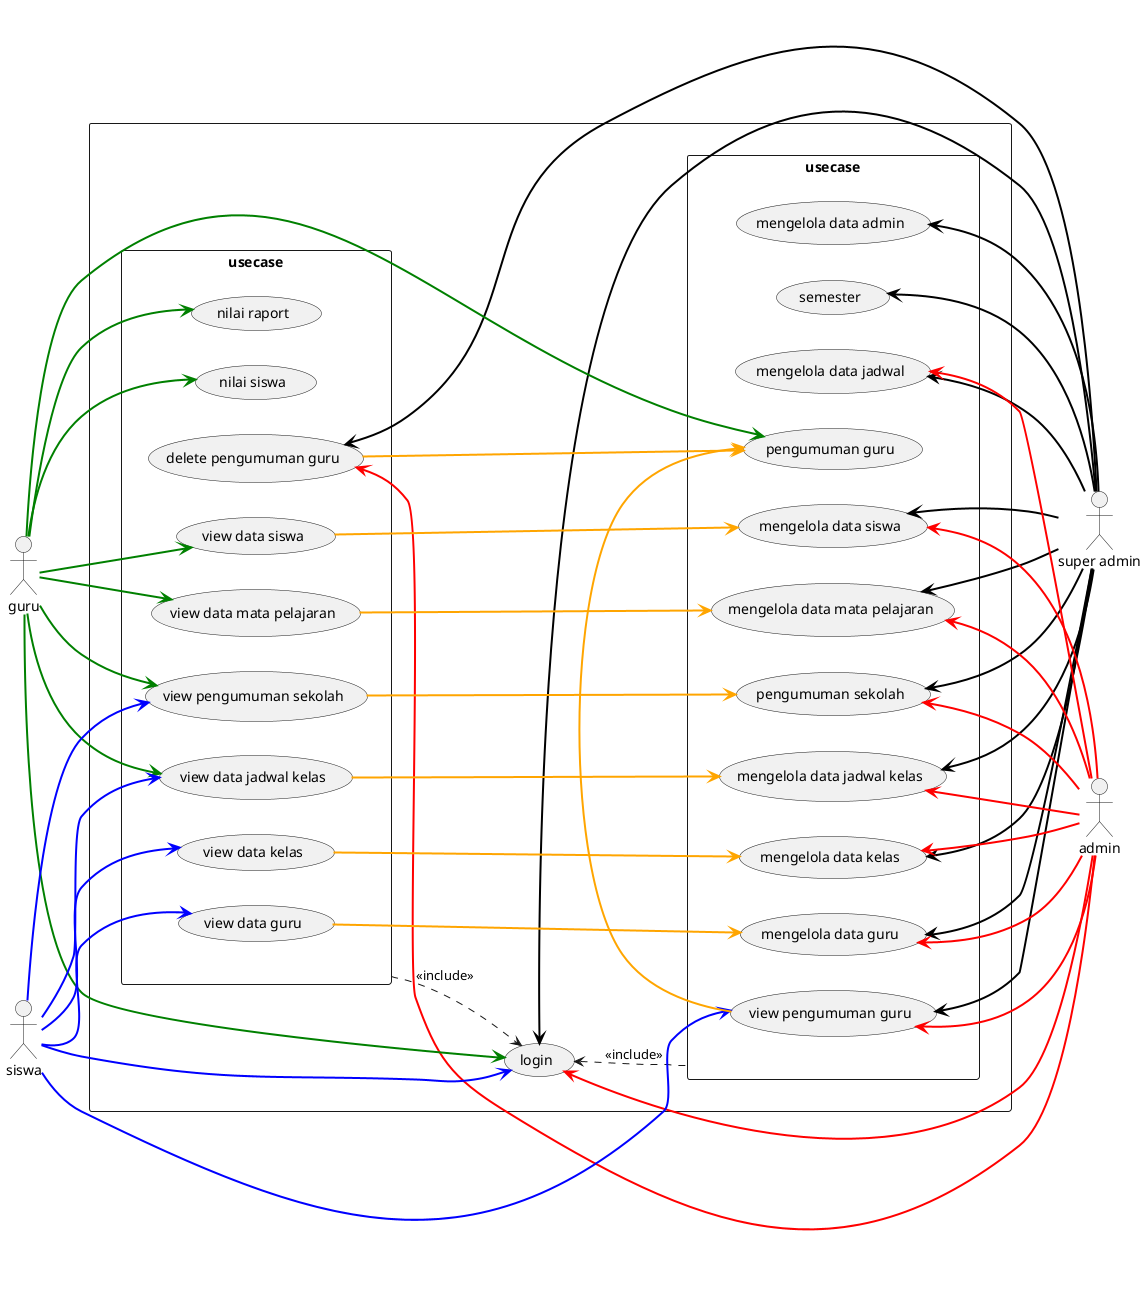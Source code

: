 @startuml pembuatan_aplikasi
actor "super admin" as as
actor admin as a
actor guru as g
actor siswa as s

' skinparam linetype polyline
' skinparam linetype proto
left to right direction
' user
rectangle {

    rectangle usecase as uc1 {
        usecase "mengelola data admin" as mda
        usecase "mengelola data guru" as mdg
        usecase "mengelola data siswa" as mds
        usecase "mengelola data mata pelajaran" as mdmp
        usecase "mengelola data jadwal kelas" as mdjk
        usecase "mengelola data kelas" as mdk
        usecase "mengelola data jadwal" as mdj
        usecase "pengumuman sekolah" as ps
        usecase "semester" as str
        usecase "view pengumuman guru" as vpg
        usecase "pengumuman guru" as pg
    }
 
    rectangle usecase as uc2 {
        usecase "view data guru" as vdg
        usecase "view data siswa" as vds

        usecase "view data mata pelajaran" as vdmp
        usecase "delete pengumuman guru" as dpg
        usecase "view data jadwal kelas" as vdjk
        usecase "view data kelas" as vdk

        usecase "view pengumuman sekolah" as vps


        ' data nilai siswa
        usecase "nilai siswa" as ns 
        usecase "nilai raport" as nr  
    }

    usecase "login" as log  
}

uc1 .up.> log : <<include>>
uc2 ..> log : <<include>>
as -up-> str #black;line.bold
as -up-> mda #black;line.bold
as -up-> mdg #black;line.bold
as -up-> mds #black;line.bold
as -up-> mdmp #black;line.bold
as -up-> mdjk #black;line.bold
as -up-> mdk #black;line.bold
as -up-> mdj #black;line.bold
as -up-> ps #black;line.bold
as -up-> vpg #black;line.bold
as -up-> dpg #black;line.bold
as -up-> log #black;line.bold

a -up-> mdg #red;line.bold
a -up-> mds #red;line.bold 
a -up-> mdmp #red;line.bold
a -up-> mdjk #red;line.bold
a -up-> mdk #red;line.bold
a -up-> mdj #red;line.bold
a -up-> ps #red;line.bold
a -up-> vpg #red;line.bold
a -up-> dpg #red;line.bold
a -up-> log #red;line.bold


g --> pg #Green;line.bold
g --> vps #Green;line.bold  
g --> vdmp #Green;line.bold
g --> vdjk #Green;line.bold
g --> vds #Green;line.bold
g --> ns #Green;line.bold
g --> nr #Green;line.bold
g --> log #Green;line.bold

s --> vdg #blue;line.bold
s --> vdk #blue;line.bold
s --> vdjk #blue;line.bold
s --> vpg #blue;line.bold
s --> vps #blue;line.bold
s --> log #blue;line.bold

vpg -> pg #Orange;line.bold
dpg --> pg #Orange;line.bold
vps --> ps #Orange;line.bold
vdmp --> mdmp #Orange;line.bold
vdjk --> mdjk #Orange;line.bold
vds --> mds #Orange;line.bold
vdg --> mdg #Orange;line.bold
vdk --> mdk #Orange;line.bold

@enduml